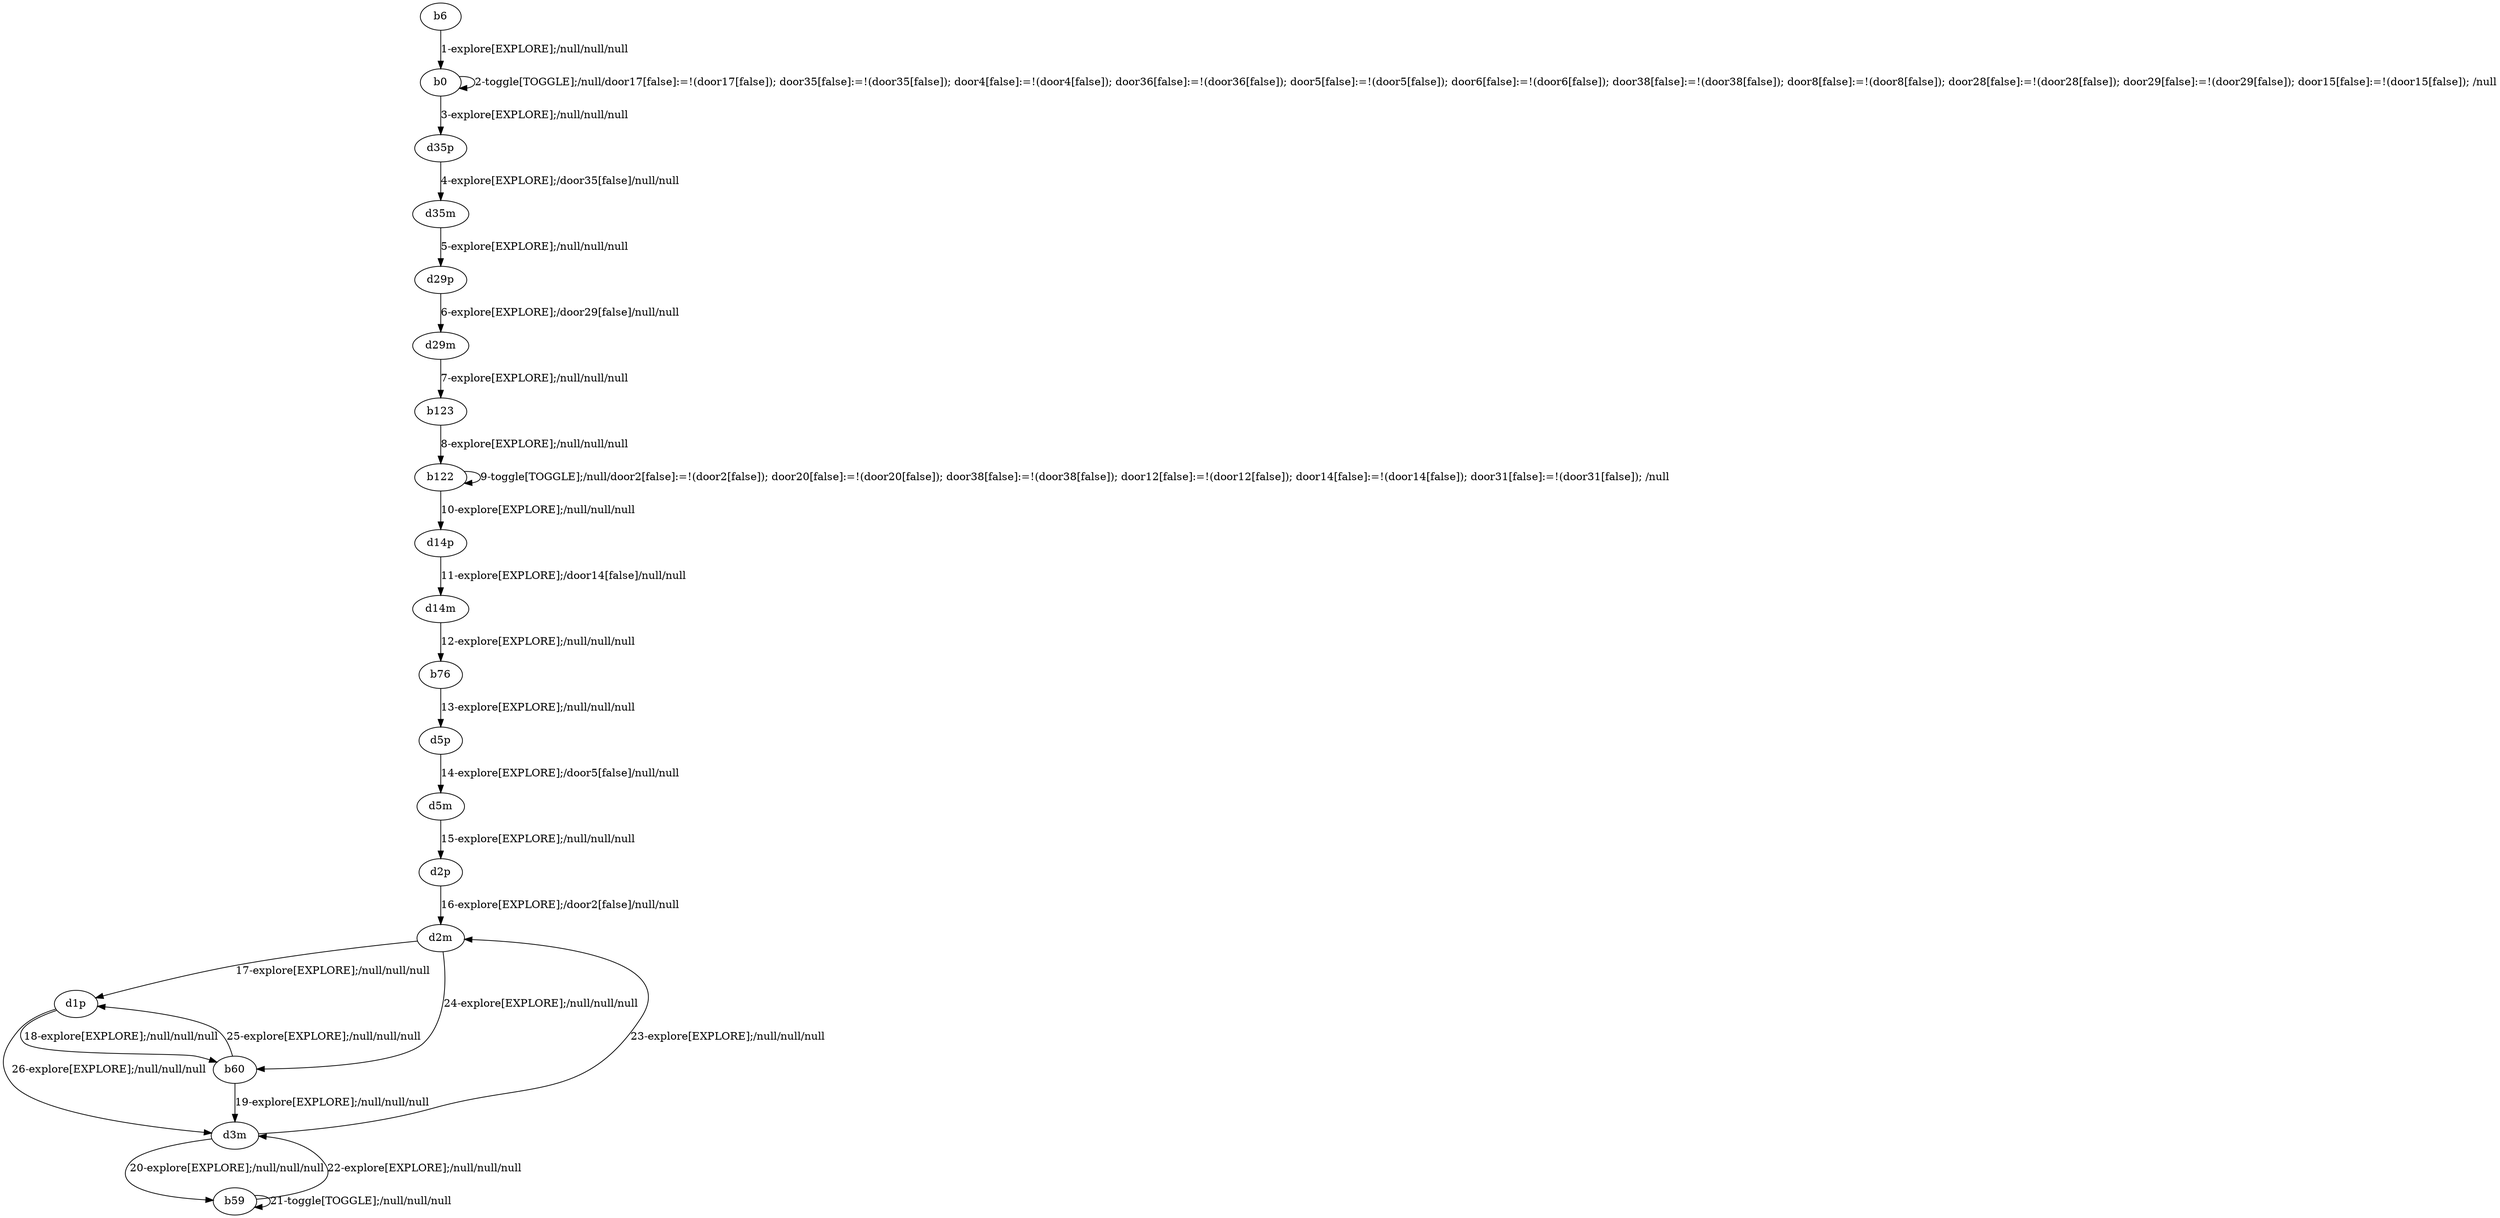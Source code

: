 # Total number of goals covered by this test: 5
# d2m --> b60
# b60 --> d1p
# b59 --> d3m
# d3m --> b59
# b59 --> b59

digraph g {
"b6" -> "b0" [label = "1-explore[EXPLORE];/null/null/null"];
"b0" -> "b0" [label = "2-toggle[TOGGLE];/null/door17[false]:=!(door17[false]); door35[false]:=!(door35[false]); door4[false]:=!(door4[false]); door36[false]:=!(door36[false]); door5[false]:=!(door5[false]); door6[false]:=!(door6[false]); door38[false]:=!(door38[false]); door8[false]:=!(door8[false]); door28[false]:=!(door28[false]); door29[false]:=!(door29[false]); door15[false]:=!(door15[false]); /null"];
"b0" -> "d35p" [label = "3-explore[EXPLORE];/null/null/null"];
"d35p" -> "d35m" [label = "4-explore[EXPLORE];/door35[false]/null/null"];
"d35m" -> "d29p" [label = "5-explore[EXPLORE];/null/null/null"];
"d29p" -> "d29m" [label = "6-explore[EXPLORE];/door29[false]/null/null"];
"d29m" -> "b123" [label = "7-explore[EXPLORE];/null/null/null"];
"b123" -> "b122" [label = "8-explore[EXPLORE];/null/null/null"];
"b122" -> "b122" [label = "9-toggle[TOGGLE];/null/door2[false]:=!(door2[false]); door20[false]:=!(door20[false]); door38[false]:=!(door38[false]); door12[false]:=!(door12[false]); door14[false]:=!(door14[false]); door31[false]:=!(door31[false]); /null"];
"b122" -> "d14p" [label = "10-explore[EXPLORE];/null/null/null"];
"d14p" -> "d14m" [label = "11-explore[EXPLORE];/door14[false]/null/null"];
"d14m" -> "b76" [label = "12-explore[EXPLORE];/null/null/null"];
"b76" -> "d5p" [label = "13-explore[EXPLORE];/null/null/null"];
"d5p" -> "d5m" [label = "14-explore[EXPLORE];/door5[false]/null/null"];
"d5m" -> "d2p" [label = "15-explore[EXPLORE];/null/null/null"];
"d2p" -> "d2m" [label = "16-explore[EXPLORE];/door2[false]/null/null"];
"d2m" -> "d1p" [label = "17-explore[EXPLORE];/null/null/null"];
"d1p" -> "b60" [label = "18-explore[EXPLORE];/null/null/null"];
"b60" -> "d3m" [label = "19-explore[EXPLORE];/null/null/null"];
"d3m" -> "b59" [label = "20-explore[EXPLORE];/null/null/null"];
"b59" -> "b59" [label = "21-toggle[TOGGLE];/null/null/null"];
"b59" -> "d3m" [label = "22-explore[EXPLORE];/null/null/null"];
"d3m" -> "d2m" [label = "23-explore[EXPLORE];/null/null/null"];
"d2m" -> "b60" [label = "24-explore[EXPLORE];/null/null/null"];
"b60" -> "d1p" [label = "25-explore[EXPLORE];/null/null/null"];
"d1p" -> "d3m" [label = "26-explore[EXPLORE];/null/null/null"];
}